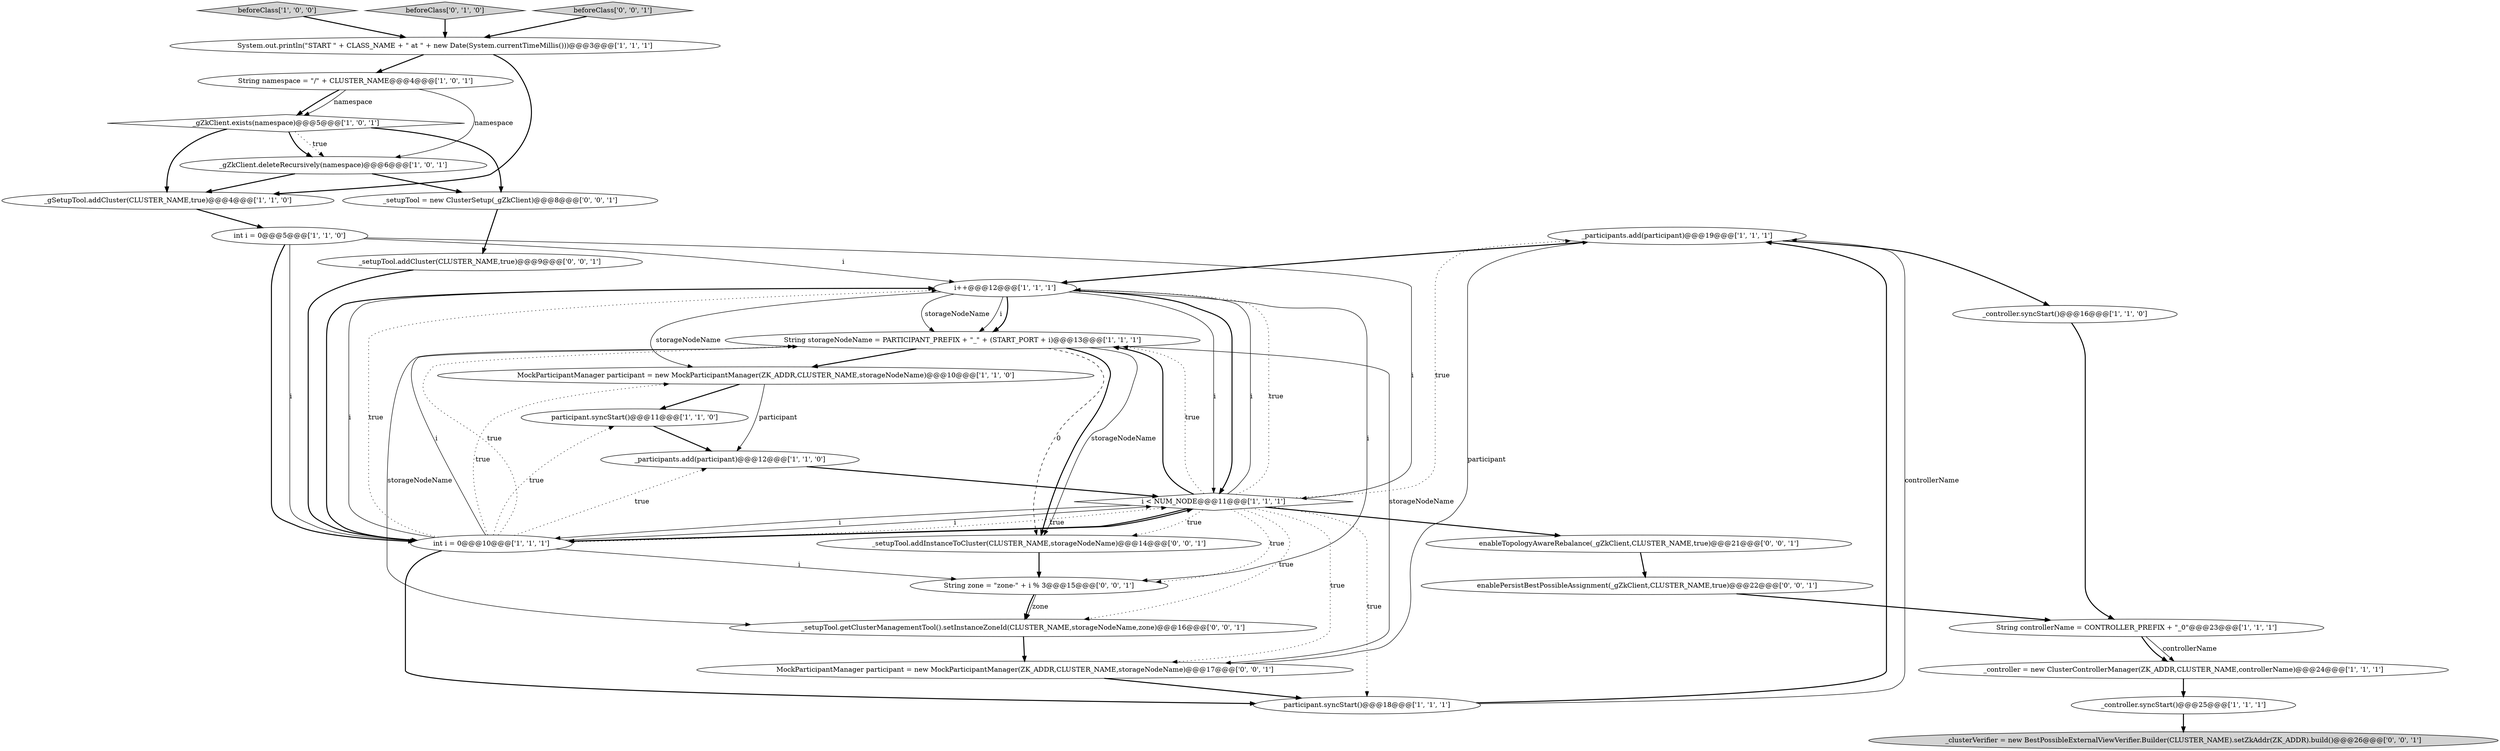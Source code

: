 digraph {
12 [style = filled, label = "String controllerName = CONTROLLER_PREFIX + \"_0\"@@@23@@@['1', '1', '1']", fillcolor = white, shape = ellipse image = "AAA0AAABBB1BBB"];
8 [style = filled, label = "beforeClass['1', '0', '0']", fillcolor = lightgray, shape = diamond image = "AAA0AAABBB1BBB"];
20 [style = filled, label = "beforeClass['0', '1', '0']", fillcolor = lightgray, shape = diamond image = "AAA0AAABBB2BBB"];
17 [style = filled, label = "String storageNodeName = PARTICIPANT_PREFIX + \"_\" + (START_PORT + i)@@@13@@@['1', '1', '1']", fillcolor = white, shape = ellipse image = "AAA0AAABBB1BBB"];
3 [style = filled, label = "participant.syncStart()@@@11@@@['1', '1', '0']", fillcolor = white, shape = ellipse image = "AAA0AAABBB1BBB"];
23 [style = filled, label = "_setupTool.addInstanceToCluster(CLUSTER_NAME,storageNodeName)@@@14@@@['0', '0', '1']", fillcolor = white, shape = ellipse image = "AAA0AAABBB3BBB"];
29 [style = filled, label = "_setupTool.getClusterManagementTool().setInstanceZoneId(CLUSTER_NAME,storageNodeName,zone)@@@16@@@['0', '0', '1']", fillcolor = white, shape = ellipse image = "AAA0AAABBB3BBB"];
19 [style = filled, label = "_controller = new ClusterControllerManager(ZK_ADDR,CLUSTER_NAME,controllerName)@@@24@@@['1', '1', '1']", fillcolor = white, shape = ellipse image = "AAA0AAABBB1BBB"];
14 [style = filled, label = "int i = 0@@@5@@@['1', '1', '0']", fillcolor = white, shape = ellipse image = "AAA0AAABBB1BBB"];
6 [style = filled, label = "i++@@@12@@@['1', '1', '1']", fillcolor = white, shape = ellipse image = "AAA0AAABBB1BBB"];
1 [style = filled, label = "participant.syncStart()@@@18@@@['1', '1', '1']", fillcolor = white, shape = ellipse image = "AAA0AAABBB1BBB"];
5 [style = filled, label = "_participants.add(participant)@@@12@@@['1', '1', '0']", fillcolor = white, shape = ellipse image = "AAA0AAABBB1BBB"];
0 [style = filled, label = "_gZkClient.deleteRecursively(namespace)@@@6@@@['1', '0', '1']", fillcolor = white, shape = ellipse image = "AAA0AAABBB1BBB"];
18 [style = filled, label = "_participants.add(participant)@@@19@@@['1', '1', '1']", fillcolor = white, shape = ellipse image = "AAA0AAABBB1BBB"];
24 [style = filled, label = "beforeClass['0', '0', '1']", fillcolor = lightgray, shape = diamond image = "AAA0AAABBB3BBB"];
25 [style = filled, label = "_setupTool = new ClusterSetup(_gZkClient)@@@8@@@['0', '0', '1']", fillcolor = white, shape = ellipse image = "AAA0AAABBB3BBB"];
15 [style = filled, label = "_gSetupTool.addCluster(CLUSTER_NAME,true)@@@4@@@['1', '1', '0']", fillcolor = white, shape = ellipse image = "AAA0AAABBB1BBB"];
11 [style = filled, label = "_gZkClient.exists(namespace)@@@5@@@['1', '0', '1']", fillcolor = white, shape = diamond image = "AAA0AAABBB1BBB"];
9 [style = filled, label = "i < NUM_NODE@@@11@@@['1', '1', '1']", fillcolor = white, shape = diamond image = "AAA0AAABBB1BBB"];
7 [style = filled, label = "System.out.println(\"START \" + CLASS_NAME + \" at \" + new Date(System.currentTimeMillis()))@@@3@@@['1', '1', '1']", fillcolor = white, shape = ellipse image = "AAA0AAABBB1BBB"];
22 [style = filled, label = "_setupTool.addCluster(CLUSTER_NAME,true)@@@9@@@['0', '0', '1']", fillcolor = white, shape = ellipse image = "AAA0AAABBB3BBB"];
10 [style = filled, label = "MockParticipantManager participant = new MockParticipantManager(ZK_ADDR,CLUSTER_NAME,storageNodeName)@@@10@@@['1', '1', '0']", fillcolor = white, shape = ellipse image = "AAA0AAABBB1BBB"];
13 [style = filled, label = "_controller.syncStart()@@@16@@@['1', '1', '0']", fillcolor = white, shape = ellipse image = "AAA0AAABBB1BBB"];
21 [style = filled, label = "enablePersistBestPossibleAssignment(_gZkClient,CLUSTER_NAME,true)@@@22@@@['0', '0', '1']", fillcolor = white, shape = ellipse image = "AAA0AAABBB3BBB"];
4 [style = filled, label = "int i = 0@@@10@@@['1', '1', '1']", fillcolor = white, shape = ellipse image = "AAA0AAABBB1BBB"];
28 [style = filled, label = "_clusterVerifier = new BestPossibleExternalViewVerifier.Builder(CLUSTER_NAME).setZkAddr(ZK_ADDR).build()@@@26@@@['0', '0', '1']", fillcolor = lightgray, shape = ellipse image = "AAA0AAABBB3BBB"];
26 [style = filled, label = "MockParticipantManager participant = new MockParticipantManager(ZK_ADDR,CLUSTER_NAME,storageNodeName)@@@17@@@['0', '0', '1']", fillcolor = white, shape = ellipse image = "AAA0AAABBB3BBB"];
27 [style = filled, label = "enableTopologyAwareRebalance(_gZkClient,CLUSTER_NAME,true)@@@21@@@['0', '0', '1']", fillcolor = white, shape = ellipse image = "AAA0AAABBB3BBB"];
30 [style = filled, label = "String zone = \"zone-\" + i % 3@@@15@@@['0', '0', '1']", fillcolor = white, shape = ellipse image = "AAA0AAABBB3BBB"];
16 [style = filled, label = "_controller.syncStart()@@@25@@@['1', '1', '1']", fillcolor = white, shape = ellipse image = "AAA0AAABBB1BBB"];
2 [style = filled, label = "String namespace = \"/\" + CLUSTER_NAME@@@4@@@['1', '0', '1']", fillcolor = white, shape = ellipse image = "AAA0AAABBB1BBB"];
23->30 [style = bold, label=""];
11->25 [style = bold, label=""];
10->5 [style = solid, label="participant"];
4->9 [style = solid, label="i"];
4->6 [style = bold, label=""];
2->11 [style = solid, label="namespace"];
12->19 [style = solid, label="controllerName"];
20->7 [style = bold, label=""];
24->7 [style = bold, label=""];
9->4 [style = bold, label=""];
4->3 [style = dotted, label="true"];
9->27 [style = bold, label=""];
2->11 [style = bold, label=""];
4->6 [style = solid, label="i"];
11->0 [style = bold, label=""];
4->10 [style = dotted, label="true"];
9->30 [style = dotted, label="true"];
18->13 [style = bold, label=""];
9->1 [style = dotted, label="true"];
1->18 [style = solid, label="controllerName"];
6->9 [style = solid, label="i"];
1->18 [style = bold, label=""];
6->17 [style = bold, label=""];
17->23 [style = solid, label="storageNodeName"];
11->15 [style = bold, label=""];
0->25 [style = bold, label=""];
4->17 [style = solid, label="i"];
5->9 [style = bold, label=""];
11->0 [style = dotted, label="true"];
4->17 [style = dotted, label="true"];
14->4 [style = solid, label="i"];
9->6 [style = solid, label="i"];
3->5 [style = bold, label=""];
9->6 [style = dotted, label="true"];
21->12 [style = bold, label=""];
10->3 [style = bold, label=""];
4->1 [style = bold, label=""];
2->0 [style = solid, label="namespace"];
9->17 [style = dotted, label="true"];
6->9 [style = bold, label=""];
9->4 [style = solid, label="i"];
19->16 [style = bold, label=""];
17->26 [style = solid, label="storageNodeName"];
9->18 [style = dotted, label="true"];
17->23 [style = dashed, label="0"];
13->12 [style = bold, label=""];
30->29 [style = solid, label="zone"];
9->26 [style = dotted, label="true"];
0->15 [style = bold, label=""];
15->14 [style = bold, label=""];
9->23 [style = dotted, label="true"];
9->17 [style = bold, label=""];
4->9 [style = bold, label=""];
26->1 [style = bold, label=""];
14->9 [style = solid, label="i"];
12->19 [style = bold, label=""];
9->29 [style = dotted, label="true"];
22->4 [style = bold, label=""];
17->29 [style = solid, label="storageNodeName"];
27->21 [style = bold, label=""];
17->23 [style = bold, label=""];
6->17 [style = solid, label="storageNodeName"];
16->28 [style = bold, label=""];
4->5 [style = dotted, label="true"];
8->7 [style = bold, label=""];
4->30 [style = solid, label="i"];
26->18 [style = solid, label="participant"];
7->15 [style = bold, label=""];
4->9 [style = dotted, label="true"];
6->17 [style = solid, label="i"];
14->4 [style = bold, label=""];
4->6 [style = dotted, label="true"];
25->22 [style = bold, label=""];
6->10 [style = solid, label="storageNodeName"];
6->30 [style = solid, label="i"];
17->10 [style = bold, label=""];
18->6 [style = bold, label=""];
30->29 [style = bold, label=""];
14->6 [style = solid, label="i"];
29->26 [style = bold, label=""];
7->2 [style = bold, label=""];
}
